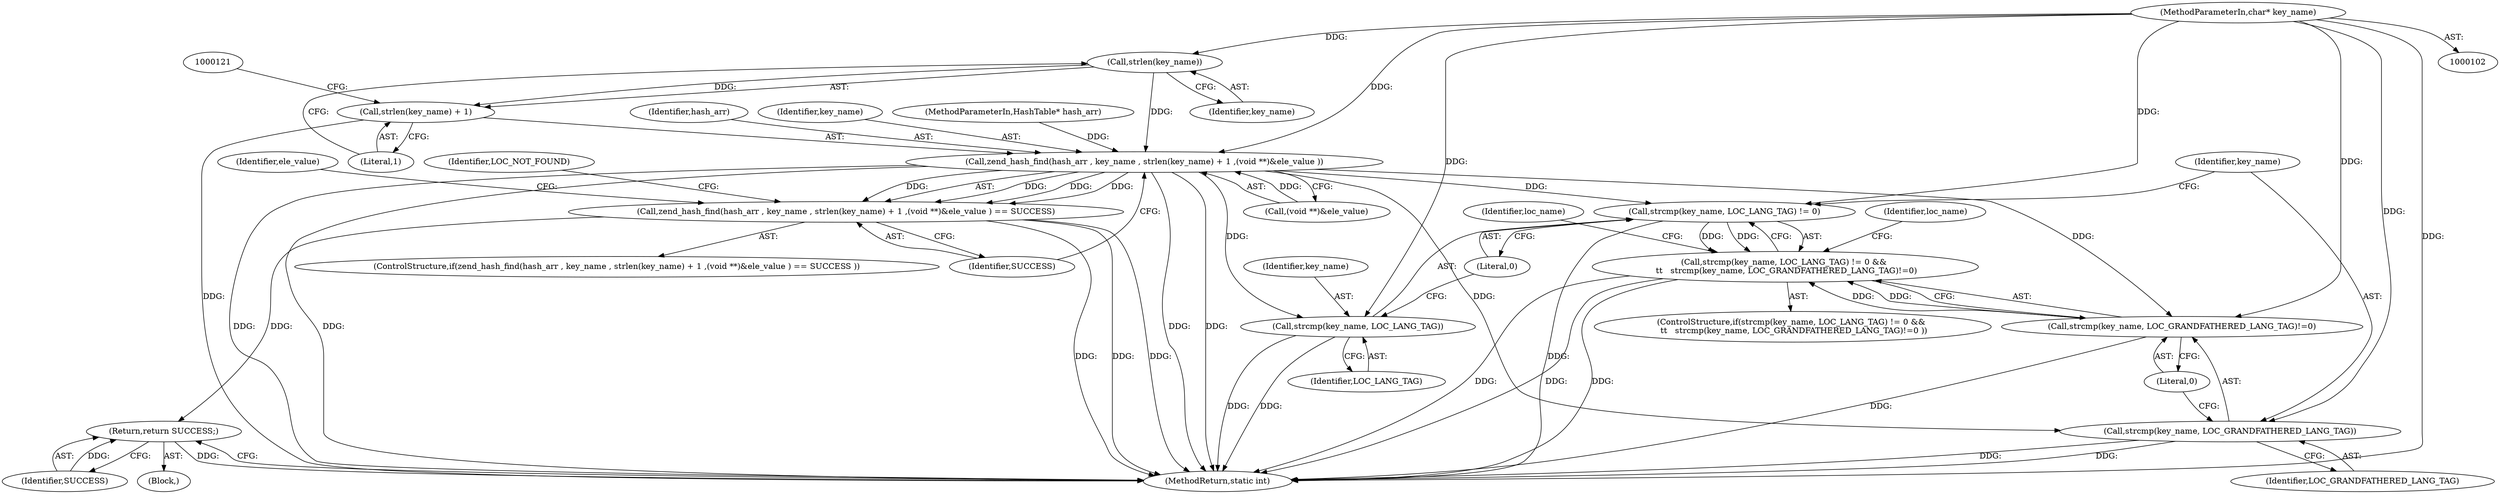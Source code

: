 digraph "0_php-src_97eff7eb57fc2320c267a949cffd622c38712484?w=1_15@API" {
"1000117" [label="(Call,strlen(key_name))"];
"1000105" [label="(MethodParameterIn,char* key_name)"];
"1000113" [label="(Call,zend_hash_find(hash_arr , key_name , strlen(key_name) + 1 ,(void **)&ele_value ))"];
"1000112" [label="(Call,zend_hash_find(hash_arr , key_name , strlen(key_name) + 1 ,(void **)&ele_value ) == SUCCESS)"];
"1000160" [label="(Return,return SUCCESS;)"];
"1000136" [label="(Call,strcmp(key_name, LOC_LANG_TAG) != 0)"];
"1000135" [label="(Call,strcmp(key_name, LOC_LANG_TAG) != 0 && \n \t\t   strcmp(key_name, LOC_GRANDFATHERED_LANG_TAG)!=0)"];
"1000137" [label="(Call,strcmp(key_name, LOC_LANG_TAG))"];
"1000141" [label="(Call,strcmp(key_name, LOC_GRANDFATHERED_LANG_TAG)!=0)"];
"1000142" [label="(Call,strcmp(key_name, LOC_GRANDFATHERED_LANG_TAG))"];
"1000116" [label="(Call,strlen(key_name) + 1)"];
"1000116" [label="(Call,strlen(key_name) + 1)"];
"1000142" [label="(Call,strcmp(key_name, LOC_GRANDFATHERED_LANG_TAG))"];
"1000111" [label="(ControlStructure,if(zend_hash_find(hash_arr , key_name , strlen(key_name) + 1 ,(void **)&ele_value ) == SUCCESS ))"];
"1000117" [label="(Call,strlen(key_name))"];
"1000125" [label="(Block,)"];
"1000138" [label="(Identifier,key_name)"];
"1000145" [label="(Literal,0)"];
"1000163" [label="(Identifier,LOC_NOT_FOUND)"];
"1000114" [label="(Identifier,hash_arr)"];
"1000136" [label="(Call,strcmp(key_name, LOC_LANG_TAG) != 0)"];
"1000120" [label="(Call,(void **)&ele_value)"];
"1000115" [label="(Identifier,key_name)"];
"1000144" [label="(Identifier,LOC_GRANDFATHERED_LANG_TAG)"];
"1000119" [label="(Literal,1)"];
"1000124" [label="(Identifier,SUCCESS)"];
"1000118" [label="(Identifier,key_name)"];
"1000113" [label="(Call,zend_hash_find(hash_arr , key_name , strlen(key_name) + 1 ,(void **)&ele_value ))"];
"1000141" [label="(Call,strcmp(key_name, LOC_GRANDFATHERED_LANG_TAG)!=0)"];
"1000135" [label="(Call,strcmp(key_name, LOC_LANG_TAG) != 0 && \n \t\t   strcmp(key_name, LOC_GRANDFATHERED_LANG_TAG)!=0)"];
"1000129" [label="(Identifier,ele_value)"];
"1000137" [label="(Call,strcmp(key_name, LOC_LANG_TAG))"];
"1000112" [label="(Call,zend_hash_find(hash_arr , key_name , strlen(key_name) + 1 ,(void **)&ele_value ) == SUCCESS)"];
"1000161" [label="(Identifier,SUCCESS)"];
"1000134" [label="(ControlStructure,if(strcmp(key_name, LOC_LANG_TAG) != 0 && \n \t\t   strcmp(key_name, LOC_GRANDFATHERED_LANG_TAG)!=0 ))"];
"1000148" [label="(Identifier,loc_name)"];
"1000155" [label="(Identifier,loc_name)"];
"1000139" [label="(Identifier,LOC_LANG_TAG)"];
"1000164" [label="(MethodReturn,static int)"];
"1000160" [label="(Return,return SUCCESS;)"];
"1000143" [label="(Identifier,key_name)"];
"1000104" [label="(MethodParameterIn,HashTable* hash_arr)"];
"1000105" [label="(MethodParameterIn,char* key_name)"];
"1000140" [label="(Literal,0)"];
"1000117" -> "1000116"  [label="AST: "];
"1000117" -> "1000118"  [label="CFG: "];
"1000118" -> "1000117"  [label="AST: "];
"1000119" -> "1000117"  [label="CFG: "];
"1000117" -> "1000113"  [label="DDG: "];
"1000117" -> "1000116"  [label="DDG: "];
"1000105" -> "1000117"  [label="DDG: "];
"1000105" -> "1000102"  [label="AST: "];
"1000105" -> "1000164"  [label="DDG: "];
"1000105" -> "1000113"  [label="DDG: "];
"1000105" -> "1000136"  [label="DDG: "];
"1000105" -> "1000137"  [label="DDG: "];
"1000105" -> "1000141"  [label="DDG: "];
"1000105" -> "1000142"  [label="DDG: "];
"1000113" -> "1000112"  [label="AST: "];
"1000113" -> "1000120"  [label="CFG: "];
"1000114" -> "1000113"  [label="AST: "];
"1000115" -> "1000113"  [label="AST: "];
"1000116" -> "1000113"  [label="AST: "];
"1000120" -> "1000113"  [label="AST: "];
"1000124" -> "1000113"  [label="CFG: "];
"1000113" -> "1000164"  [label="DDG: "];
"1000113" -> "1000164"  [label="DDG: "];
"1000113" -> "1000164"  [label="DDG: "];
"1000113" -> "1000164"  [label="DDG: "];
"1000113" -> "1000112"  [label="DDG: "];
"1000113" -> "1000112"  [label="DDG: "];
"1000113" -> "1000112"  [label="DDG: "];
"1000113" -> "1000112"  [label="DDG: "];
"1000104" -> "1000113"  [label="DDG: "];
"1000120" -> "1000113"  [label="DDG: "];
"1000113" -> "1000136"  [label="DDG: "];
"1000113" -> "1000137"  [label="DDG: "];
"1000113" -> "1000141"  [label="DDG: "];
"1000113" -> "1000142"  [label="DDG: "];
"1000112" -> "1000111"  [label="AST: "];
"1000112" -> "1000124"  [label="CFG: "];
"1000124" -> "1000112"  [label="AST: "];
"1000129" -> "1000112"  [label="CFG: "];
"1000163" -> "1000112"  [label="CFG: "];
"1000112" -> "1000164"  [label="DDG: "];
"1000112" -> "1000164"  [label="DDG: "];
"1000112" -> "1000164"  [label="DDG: "];
"1000112" -> "1000160"  [label="DDG: "];
"1000160" -> "1000125"  [label="AST: "];
"1000160" -> "1000161"  [label="CFG: "];
"1000161" -> "1000160"  [label="AST: "];
"1000164" -> "1000160"  [label="CFG: "];
"1000160" -> "1000164"  [label="DDG: "];
"1000161" -> "1000160"  [label="DDG: "];
"1000136" -> "1000135"  [label="AST: "];
"1000136" -> "1000140"  [label="CFG: "];
"1000137" -> "1000136"  [label="AST: "];
"1000140" -> "1000136"  [label="AST: "];
"1000143" -> "1000136"  [label="CFG: "];
"1000135" -> "1000136"  [label="CFG: "];
"1000136" -> "1000164"  [label="DDG: "];
"1000136" -> "1000135"  [label="DDG: "];
"1000136" -> "1000135"  [label="DDG: "];
"1000135" -> "1000134"  [label="AST: "];
"1000135" -> "1000141"  [label="CFG: "];
"1000141" -> "1000135"  [label="AST: "];
"1000148" -> "1000135"  [label="CFG: "];
"1000155" -> "1000135"  [label="CFG: "];
"1000135" -> "1000164"  [label="DDG: "];
"1000135" -> "1000164"  [label="DDG: "];
"1000135" -> "1000164"  [label="DDG: "];
"1000141" -> "1000135"  [label="DDG: "];
"1000141" -> "1000135"  [label="DDG: "];
"1000137" -> "1000139"  [label="CFG: "];
"1000138" -> "1000137"  [label="AST: "];
"1000139" -> "1000137"  [label="AST: "];
"1000140" -> "1000137"  [label="CFG: "];
"1000137" -> "1000164"  [label="DDG: "];
"1000137" -> "1000164"  [label="DDG: "];
"1000141" -> "1000145"  [label="CFG: "];
"1000142" -> "1000141"  [label="AST: "];
"1000145" -> "1000141"  [label="AST: "];
"1000141" -> "1000164"  [label="DDG: "];
"1000142" -> "1000144"  [label="CFG: "];
"1000143" -> "1000142"  [label="AST: "];
"1000144" -> "1000142"  [label="AST: "];
"1000145" -> "1000142"  [label="CFG: "];
"1000142" -> "1000164"  [label="DDG: "];
"1000142" -> "1000164"  [label="DDG: "];
"1000116" -> "1000119"  [label="CFG: "];
"1000119" -> "1000116"  [label="AST: "];
"1000121" -> "1000116"  [label="CFG: "];
"1000116" -> "1000164"  [label="DDG: "];
}
